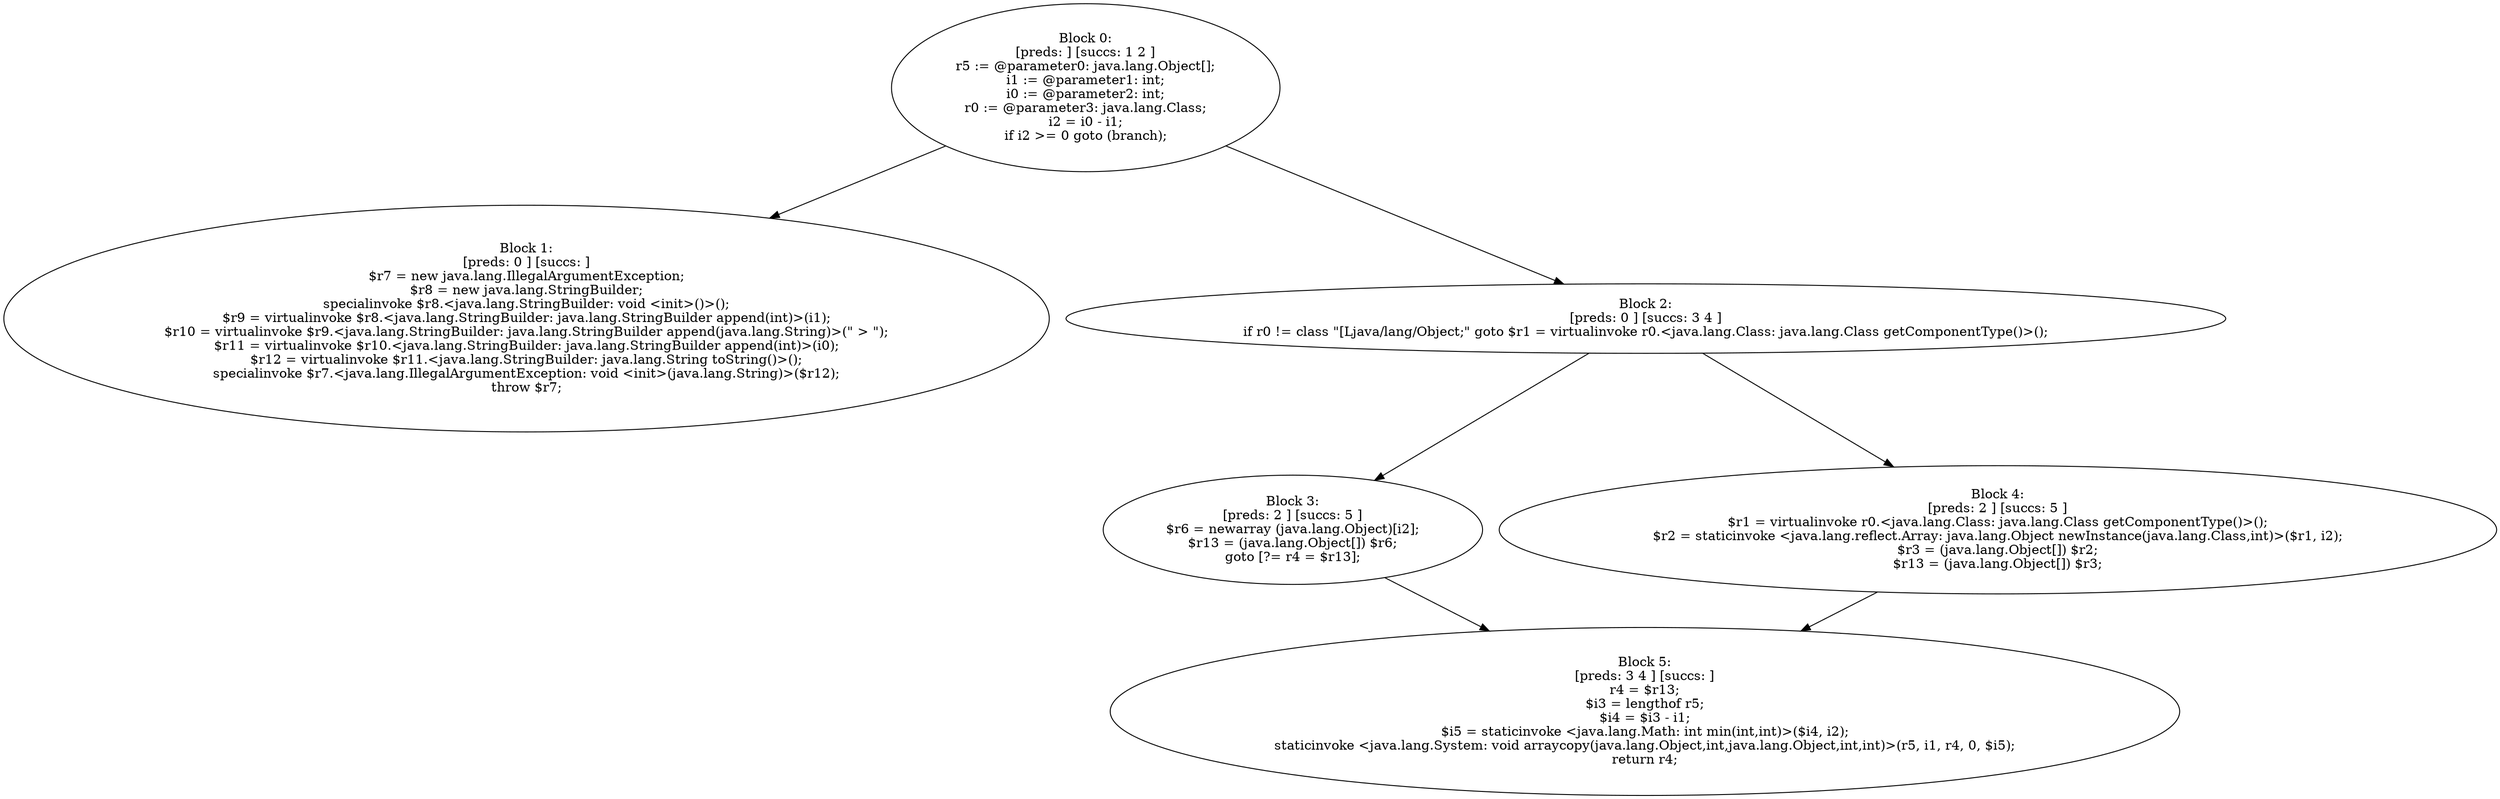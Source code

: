 digraph "unitGraph" {
    "Block 0:
[preds: ] [succs: 1 2 ]
r5 := @parameter0: java.lang.Object[];
i1 := @parameter1: int;
i0 := @parameter2: int;
r0 := @parameter3: java.lang.Class;
i2 = i0 - i1;
if i2 >= 0 goto (branch);
"
    "Block 1:
[preds: 0 ] [succs: ]
$r7 = new java.lang.IllegalArgumentException;
$r8 = new java.lang.StringBuilder;
specialinvoke $r8.<java.lang.StringBuilder: void <init>()>();
$r9 = virtualinvoke $r8.<java.lang.StringBuilder: java.lang.StringBuilder append(int)>(i1);
$r10 = virtualinvoke $r9.<java.lang.StringBuilder: java.lang.StringBuilder append(java.lang.String)>(\" > \");
$r11 = virtualinvoke $r10.<java.lang.StringBuilder: java.lang.StringBuilder append(int)>(i0);
$r12 = virtualinvoke $r11.<java.lang.StringBuilder: java.lang.String toString()>();
specialinvoke $r7.<java.lang.IllegalArgumentException: void <init>(java.lang.String)>($r12);
throw $r7;
"
    "Block 2:
[preds: 0 ] [succs: 3 4 ]
if r0 != class \"[Ljava/lang/Object;\" goto $r1 = virtualinvoke r0.<java.lang.Class: java.lang.Class getComponentType()>();
"
    "Block 3:
[preds: 2 ] [succs: 5 ]
$r6 = newarray (java.lang.Object)[i2];
$r13 = (java.lang.Object[]) $r6;
goto [?= r4 = $r13];
"
    "Block 4:
[preds: 2 ] [succs: 5 ]
$r1 = virtualinvoke r0.<java.lang.Class: java.lang.Class getComponentType()>();
$r2 = staticinvoke <java.lang.reflect.Array: java.lang.Object newInstance(java.lang.Class,int)>($r1, i2);
$r3 = (java.lang.Object[]) $r2;
$r13 = (java.lang.Object[]) $r3;
"
    "Block 5:
[preds: 3 4 ] [succs: ]
r4 = $r13;
$i3 = lengthof r5;
$i4 = $i3 - i1;
$i5 = staticinvoke <java.lang.Math: int min(int,int)>($i4, i2);
staticinvoke <java.lang.System: void arraycopy(java.lang.Object,int,java.lang.Object,int,int)>(r5, i1, r4, 0, $i5);
return r4;
"
    "Block 0:
[preds: ] [succs: 1 2 ]
r5 := @parameter0: java.lang.Object[];
i1 := @parameter1: int;
i0 := @parameter2: int;
r0 := @parameter3: java.lang.Class;
i2 = i0 - i1;
if i2 >= 0 goto (branch);
"->"Block 1:
[preds: 0 ] [succs: ]
$r7 = new java.lang.IllegalArgumentException;
$r8 = new java.lang.StringBuilder;
specialinvoke $r8.<java.lang.StringBuilder: void <init>()>();
$r9 = virtualinvoke $r8.<java.lang.StringBuilder: java.lang.StringBuilder append(int)>(i1);
$r10 = virtualinvoke $r9.<java.lang.StringBuilder: java.lang.StringBuilder append(java.lang.String)>(\" > \");
$r11 = virtualinvoke $r10.<java.lang.StringBuilder: java.lang.StringBuilder append(int)>(i0);
$r12 = virtualinvoke $r11.<java.lang.StringBuilder: java.lang.String toString()>();
specialinvoke $r7.<java.lang.IllegalArgumentException: void <init>(java.lang.String)>($r12);
throw $r7;
";
    "Block 0:
[preds: ] [succs: 1 2 ]
r5 := @parameter0: java.lang.Object[];
i1 := @parameter1: int;
i0 := @parameter2: int;
r0 := @parameter3: java.lang.Class;
i2 = i0 - i1;
if i2 >= 0 goto (branch);
"->"Block 2:
[preds: 0 ] [succs: 3 4 ]
if r0 != class \"[Ljava/lang/Object;\" goto $r1 = virtualinvoke r0.<java.lang.Class: java.lang.Class getComponentType()>();
";
    "Block 2:
[preds: 0 ] [succs: 3 4 ]
if r0 != class \"[Ljava/lang/Object;\" goto $r1 = virtualinvoke r0.<java.lang.Class: java.lang.Class getComponentType()>();
"->"Block 3:
[preds: 2 ] [succs: 5 ]
$r6 = newarray (java.lang.Object)[i2];
$r13 = (java.lang.Object[]) $r6;
goto [?= r4 = $r13];
";
    "Block 2:
[preds: 0 ] [succs: 3 4 ]
if r0 != class \"[Ljava/lang/Object;\" goto $r1 = virtualinvoke r0.<java.lang.Class: java.lang.Class getComponentType()>();
"->"Block 4:
[preds: 2 ] [succs: 5 ]
$r1 = virtualinvoke r0.<java.lang.Class: java.lang.Class getComponentType()>();
$r2 = staticinvoke <java.lang.reflect.Array: java.lang.Object newInstance(java.lang.Class,int)>($r1, i2);
$r3 = (java.lang.Object[]) $r2;
$r13 = (java.lang.Object[]) $r3;
";
    "Block 3:
[preds: 2 ] [succs: 5 ]
$r6 = newarray (java.lang.Object)[i2];
$r13 = (java.lang.Object[]) $r6;
goto [?= r4 = $r13];
"->"Block 5:
[preds: 3 4 ] [succs: ]
r4 = $r13;
$i3 = lengthof r5;
$i4 = $i3 - i1;
$i5 = staticinvoke <java.lang.Math: int min(int,int)>($i4, i2);
staticinvoke <java.lang.System: void arraycopy(java.lang.Object,int,java.lang.Object,int,int)>(r5, i1, r4, 0, $i5);
return r4;
";
    "Block 4:
[preds: 2 ] [succs: 5 ]
$r1 = virtualinvoke r0.<java.lang.Class: java.lang.Class getComponentType()>();
$r2 = staticinvoke <java.lang.reflect.Array: java.lang.Object newInstance(java.lang.Class,int)>($r1, i2);
$r3 = (java.lang.Object[]) $r2;
$r13 = (java.lang.Object[]) $r3;
"->"Block 5:
[preds: 3 4 ] [succs: ]
r4 = $r13;
$i3 = lengthof r5;
$i4 = $i3 - i1;
$i5 = staticinvoke <java.lang.Math: int min(int,int)>($i4, i2);
staticinvoke <java.lang.System: void arraycopy(java.lang.Object,int,java.lang.Object,int,int)>(r5, i1, r4, 0, $i5);
return r4;
";
}
